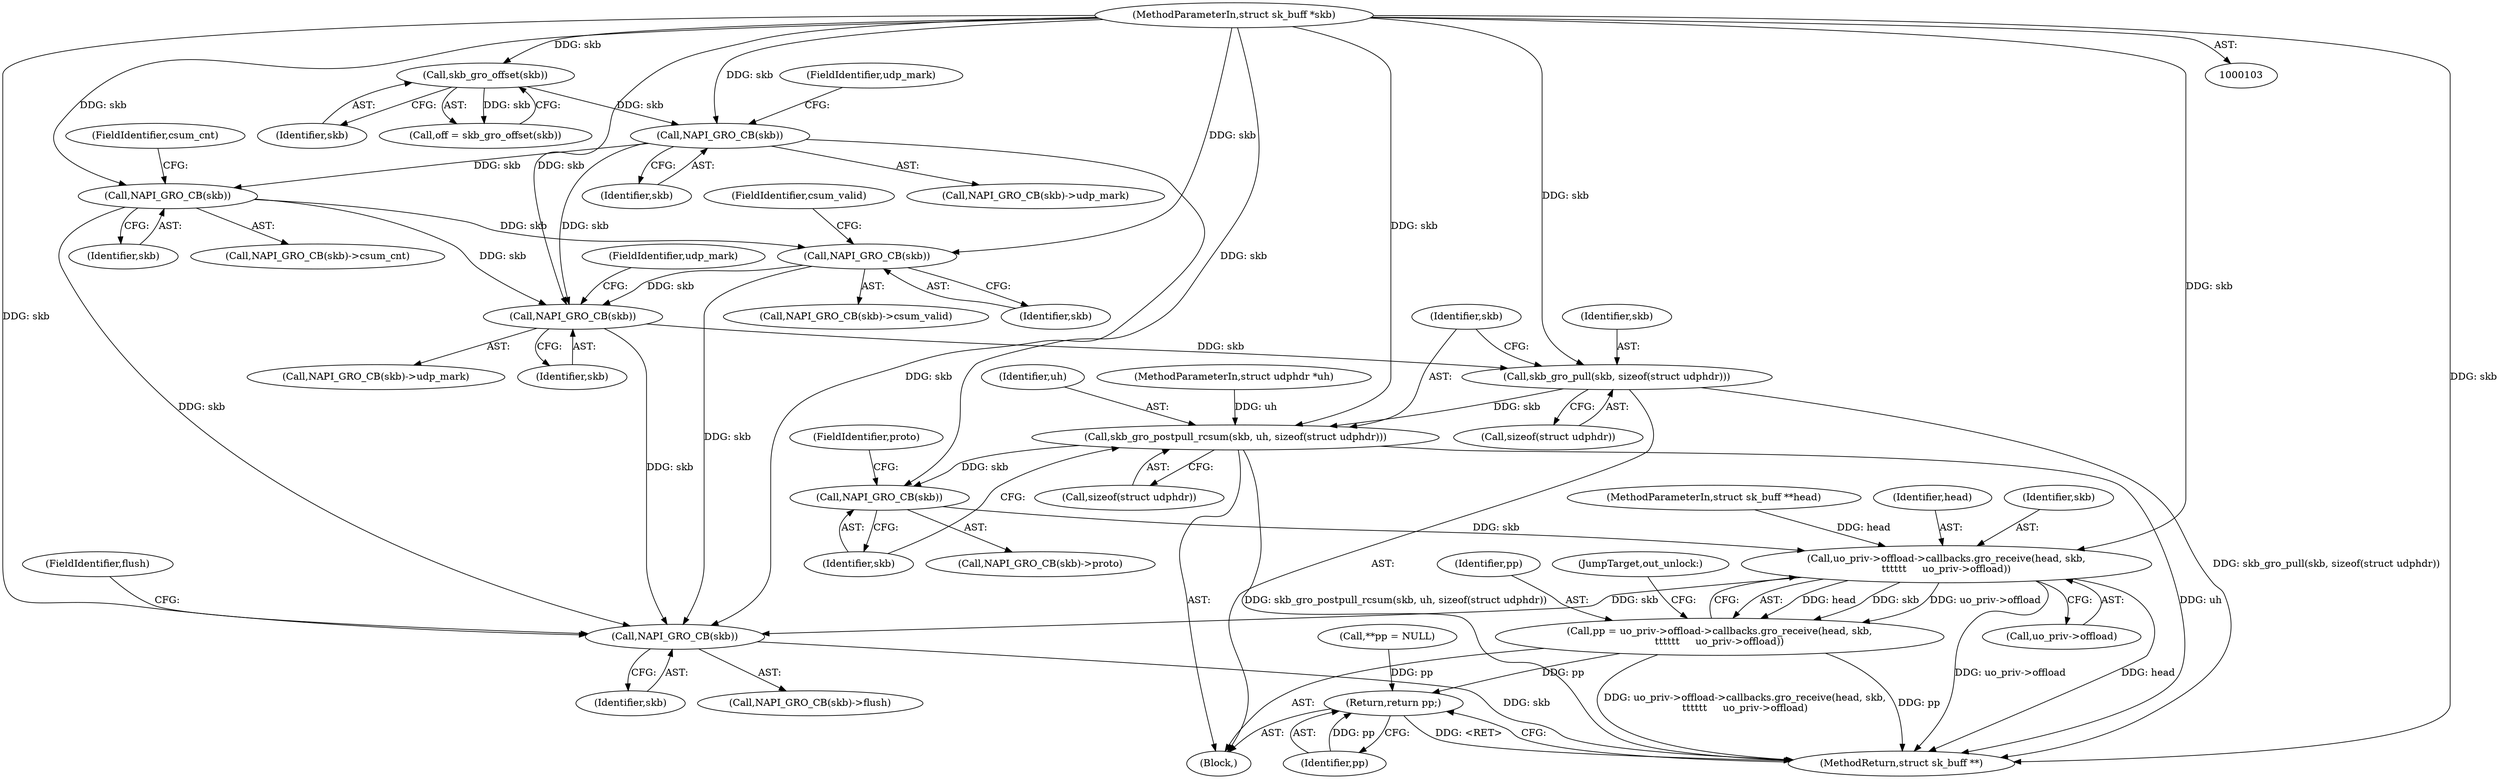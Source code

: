 digraph "0_linux_fac8e0f579695a3ecbc4d3cac369139d7f819971_1@pointer" {
"1000151" [label="(Call,NAPI_GRO_CB(skb))"];
"1000139" [label="(Call,NAPI_GRO_CB(skb))"];
"1000127" [label="(Call,NAPI_GRO_CB(skb))"];
"1000118" [label="(Call,skb_gro_offset(skb))"];
"1000105" [label="(MethodParameterIn,struct sk_buff *skb)"];
"1000145" [label="(Call,NAPI_GRO_CB(skb))"];
"1000268" [label="(Call,skb_gro_pull(skb, sizeof(struct udphdr)))"];
"1000272" [label="(Call,skb_gro_postpull_rcsum(skb, uh, sizeof(struct udphdr)))"];
"1000279" [label="(Call,NAPI_GRO_CB(skb))"];
"1000289" [label="(Call,uo_priv->offload->callbacks.gro_receive(head, skb,\n\t\t\t\t\t\t     uo_priv->offload))"];
"1000287" [label="(Call,pp = uo_priv->offload->callbacks.gro_receive(head, skb,\n\t\t\t\t\t\t     uo_priv->offload))"];
"1000304" [label="(Return,return pp;)"];
"1000300" [label="(Call,NAPI_GRO_CB(skb))"];
"1000116" [label="(Call,off = skb_gro_offset(skb))"];
"1000268" [label="(Call,skb_gro_pull(skb, sizeof(struct udphdr)))"];
"1000274" [label="(Identifier,uh)"];
"1000111" [label="(Call,**pp = NULL)"];
"1000138" [label="(Call,NAPI_GRO_CB(skb)->csum_cnt)"];
"1000279" [label="(Call,NAPI_GRO_CB(skb))"];
"1000106" [label="(MethodParameterIn,struct udphdr *uh)"];
"1000145" [label="(Call,NAPI_GRO_CB(skb))"];
"1000302" [label="(FieldIdentifier,flush)"];
"1000291" [label="(Identifier,skb)"];
"1000151" [label="(Call,NAPI_GRO_CB(skb))"];
"1000299" [label="(Call,NAPI_GRO_CB(skb)->flush)"];
"1000278" [label="(Call,NAPI_GRO_CB(skb)->proto)"];
"1000288" [label="(Identifier,pp)"];
"1000295" [label="(JumpTarget,out_unlock:)"];
"1000144" [label="(Call,NAPI_GRO_CB(skb)->csum_valid)"];
"1000127" [label="(Call,NAPI_GRO_CB(skb))"];
"1000270" [label="(Call,sizeof(struct udphdr))"];
"1000275" [label="(Call,sizeof(struct udphdr))"];
"1000119" [label="(Identifier,skb)"];
"1000118" [label="(Call,skb_gro_offset(skb))"];
"1000141" [label="(FieldIdentifier,csum_cnt)"];
"1000300" [label="(Call,NAPI_GRO_CB(skb))"];
"1000129" [label="(FieldIdentifier,udp_mark)"];
"1000304" [label="(Return,return pp;)"];
"1000147" [label="(FieldIdentifier,csum_valid)"];
"1000150" [label="(Call,NAPI_GRO_CB(skb)->udp_mark)"];
"1000152" [label="(Identifier,skb)"];
"1000281" [label="(FieldIdentifier,proto)"];
"1000301" [label="(Identifier,skb)"];
"1000272" [label="(Call,skb_gro_postpull_rcsum(skb, uh, sizeof(struct udphdr)))"];
"1000306" [label="(MethodReturn,struct sk_buff **)"];
"1000269" [label="(Identifier,skb)"];
"1000128" [label="(Identifier,skb)"];
"1000287" [label="(Call,pp = uo_priv->offload->callbacks.gro_receive(head, skb,\n\t\t\t\t\t\t     uo_priv->offload))"];
"1000273" [label="(Identifier,skb)"];
"1000280" [label="(Identifier,skb)"];
"1000289" [label="(Call,uo_priv->offload->callbacks.gro_receive(head, skb,\n\t\t\t\t\t\t     uo_priv->offload))"];
"1000107" [label="(Block,)"];
"1000139" [label="(Call,NAPI_GRO_CB(skb))"];
"1000126" [label="(Call,NAPI_GRO_CB(skb)->udp_mark)"];
"1000146" [label="(Identifier,skb)"];
"1000104" [label="(MethodParameterIn,struct sk_buff **head)"];
"1000153" [label="(FieldIdentifier,udp_mark)"];
"1000105" [label="(MethodParameterIn,struct sk_buff *skb)"];
"1000140" [label="(Identifier,skb)"];
"1000305" [label="(Identifier,pp)"];
"1000292" [label="(Call,uo_priv->offload)"];
"1000290" [label="(Identifier,head)"];
"1000151" -> "1000150"  [label="AST: "];
"1000151" -> "1000152"  [label="CFG: "];
"1000152" -> "1000151"  [label="AST: "];
"1000153" -> "1000151"  [label="CFG: "];
"1000139" -> "1000151"  [label="DDG: skb"];
"1000127" -> "1000151"  [label="DDG: skb"];
"1000145" -> "1000151"  [label="DDG: skb"];
"1000105" -> "1000151"  [label="DDG: skb"];
"1000151" -> "1000268"  [label="DDG: skb"];
"1000151" -> "1000300"  [label="DDG: skb"];
"1000139" -> "1000138"  [label="AST: "];
"1000139" -> "1000140"  [label="CFG: "];
"1000140" -> "1000139"  [label="AST: "];
"1000141" -> "1000139"  [label="CFG: "];
"1000127" -> "1000139"  [label="DDG: skb"];
"1000105" -> "1000139"  [label="DDG: skb"];
"1000139" -> "1000145"  [label="DDG: skb"];
"1000139" -> "1000300"  [label="DDG: skb"];
"1000127" -> "1000126"  [label="AST: "];
"1000127" -> "1000128"  [label="CFG: "];
"1000128" -> "1000127"  [label="AST: "];
"1000129" -> "1000127"  [label="CFG: "];
"1000118" -> "1000127"  [label="DDG: skb"];
"1000105" -> "1000127"  [label="DDG: skb"];
"1000127" -> "1000300"  [label="DDG: skb"];
"1000118" -> "1000116"  [label="AST: "];
"1000118" -> "1000119"  [label="CFG: "];
"1000119" -> "1000118"  [label="AST: "];
"1000116" -> "1000118"  [label="CFG: "];
"1000118" -> "1000116"  [label="DDG: skb"];
"1000105" -> "1000118"  [label="DDG: skb"];
"1000105" -> "1000103"  [label="AST: "];
"1000105" -> "1000306"  [label="DDG: skb"];
"1000105" -> "1000145"  [label="DDG: skb"];
"1000105" -> "1000268"  [label="DDG: skb"];
"1000105" -> "1000272"  [label="DDG: skb"];
"1000105" -> "1000279"  [label="DDG: skb"];
"1000105" -> "1000289"  [label="DDG: skb"];
"1000105" -> "1000300"  [label="DDG: skb"];
"1000145" -> "1000144"  [label="AST: "];
"1000145" -> "1000146"  [label="CFG: "];
"1000146" -> "1000145"  [label="AST: "];
"1000147" -> "1000145"  [label="CFG: "];
"1000145" -> "1000300"  [label="DDG: skb"];
"1000268" -> "1000107"  [label="AST: "];
"1000268" -> "1000270"  [label="CFG: "];
"1000269" -> "1000268"  [label="AST: "];
"1000270" -> "1000268"  [label="AST: "];
"1000273" -> "1000268"  [label="CFG: "];
"1000268" -> "1000306"  [label="DDG: skb_gro_pull(skb, sizeof(struct udphdr))"];
"1000268" -> "1000272"  [label="DDG: skb"];
"1000272" -> "1000107"  [label="AST: "];
"1000272" -> "1000275"  [label="CFG: "];
"1000273" -> "1000272"  [label="AST: "];
"1000274" -> "1000272"  [label="AST: "];
"1000275" -> "1000272"  [label="AST: "];
"1000280" -> "1000272"  [label="CFG: "];
"1000272" -> "1000306"  [label="DDG: uh"];
"1000272" -> "1000306"  [label="DDG: skb_gro_postpull_rcsum(skb, uh, sizeof(struct udphdr))"];
"1000106" -> "1000272"  [label="DDG: uh"];
"1000272" -> "1000279"  [label="DDG: skb"];
"1000279" -> "1000278"  [label="AST: "];
"1000279" -> "1000280"  [label="CFG: "];
"1000280" -> "1000279"  [label="AST: "];
"1000281" -> "1000279"  [label="CFG: "];
"1000279" -> "1000289"  [label="DDG: skb"];
"1000289" -> "1000287"  [label="AST: "];
"1000289" -> "1000292"  [label="CFG: "];
"1000290" -> "1000289"  [label="AST: "];
"1000291" -> "1000289"  [label="AST: "];
"1000292" -> "1000289"  [label="AST: "];
"1000287" -> "1000289"  [label="CFG: "];
"1000289" -> "1000306"  [label="DDG: uo_priv->offload"];
"1000289" -> "1000306"  [label="DDG: head"];
"1000289" -> "1000287"  [label="DDG: head"];
"1000289" -> "1000287"  [label="DDG: skb"];
"1000289" -> "1000287"  [label="DDG: uo_priv->offload"];
"1000104" -> "1000289"  [label="DDG: head"];
"1000289" -> "1000300"  [label="DDG: skb"];
"1000287" -> "1000107"  [label="AST: "];
"1000288" -> "1000287"  [label="AST: "];
"1000295" -> "1000287"  [label="CFG: "];
"1000287" -> "1000306"  [label="DDG: uo_priv->offload->callbacks.gro_receive(head, skb,\n\t\t\t\t\t\t     uo_priv->offload)"];
"1000287" -> "1000306"  [label="DDG: pp"];
"1000287" -> "1000304"  [label="DDG: pp"];
"1000304" -> "1000107"  [label="AST: "];
"1000304" -> "1000305"  [label="CFG: "];
"1000305" -> "1000304"  [label="AST: "];
"1000306" -> "1000304"  [label="CFG: "];
"1000304" -> "1000306"  [label="DDG: <RET>"];
"1000305" -> "1000304"  [label="DDG: pp"];
"1000111" -> "1000304"  [label="DDG: pp"];
"1000300" -> "1000299"  [label="AST: "];
"1000300" -> "1000301"  [label="CFG: "];
"1000301" -> "1000300"  [label="AST: "];
"1000302" -> "1000300"  [label="CFG: "];
"1000300" -> "1000306"  [label="DDG: skb"];
}
